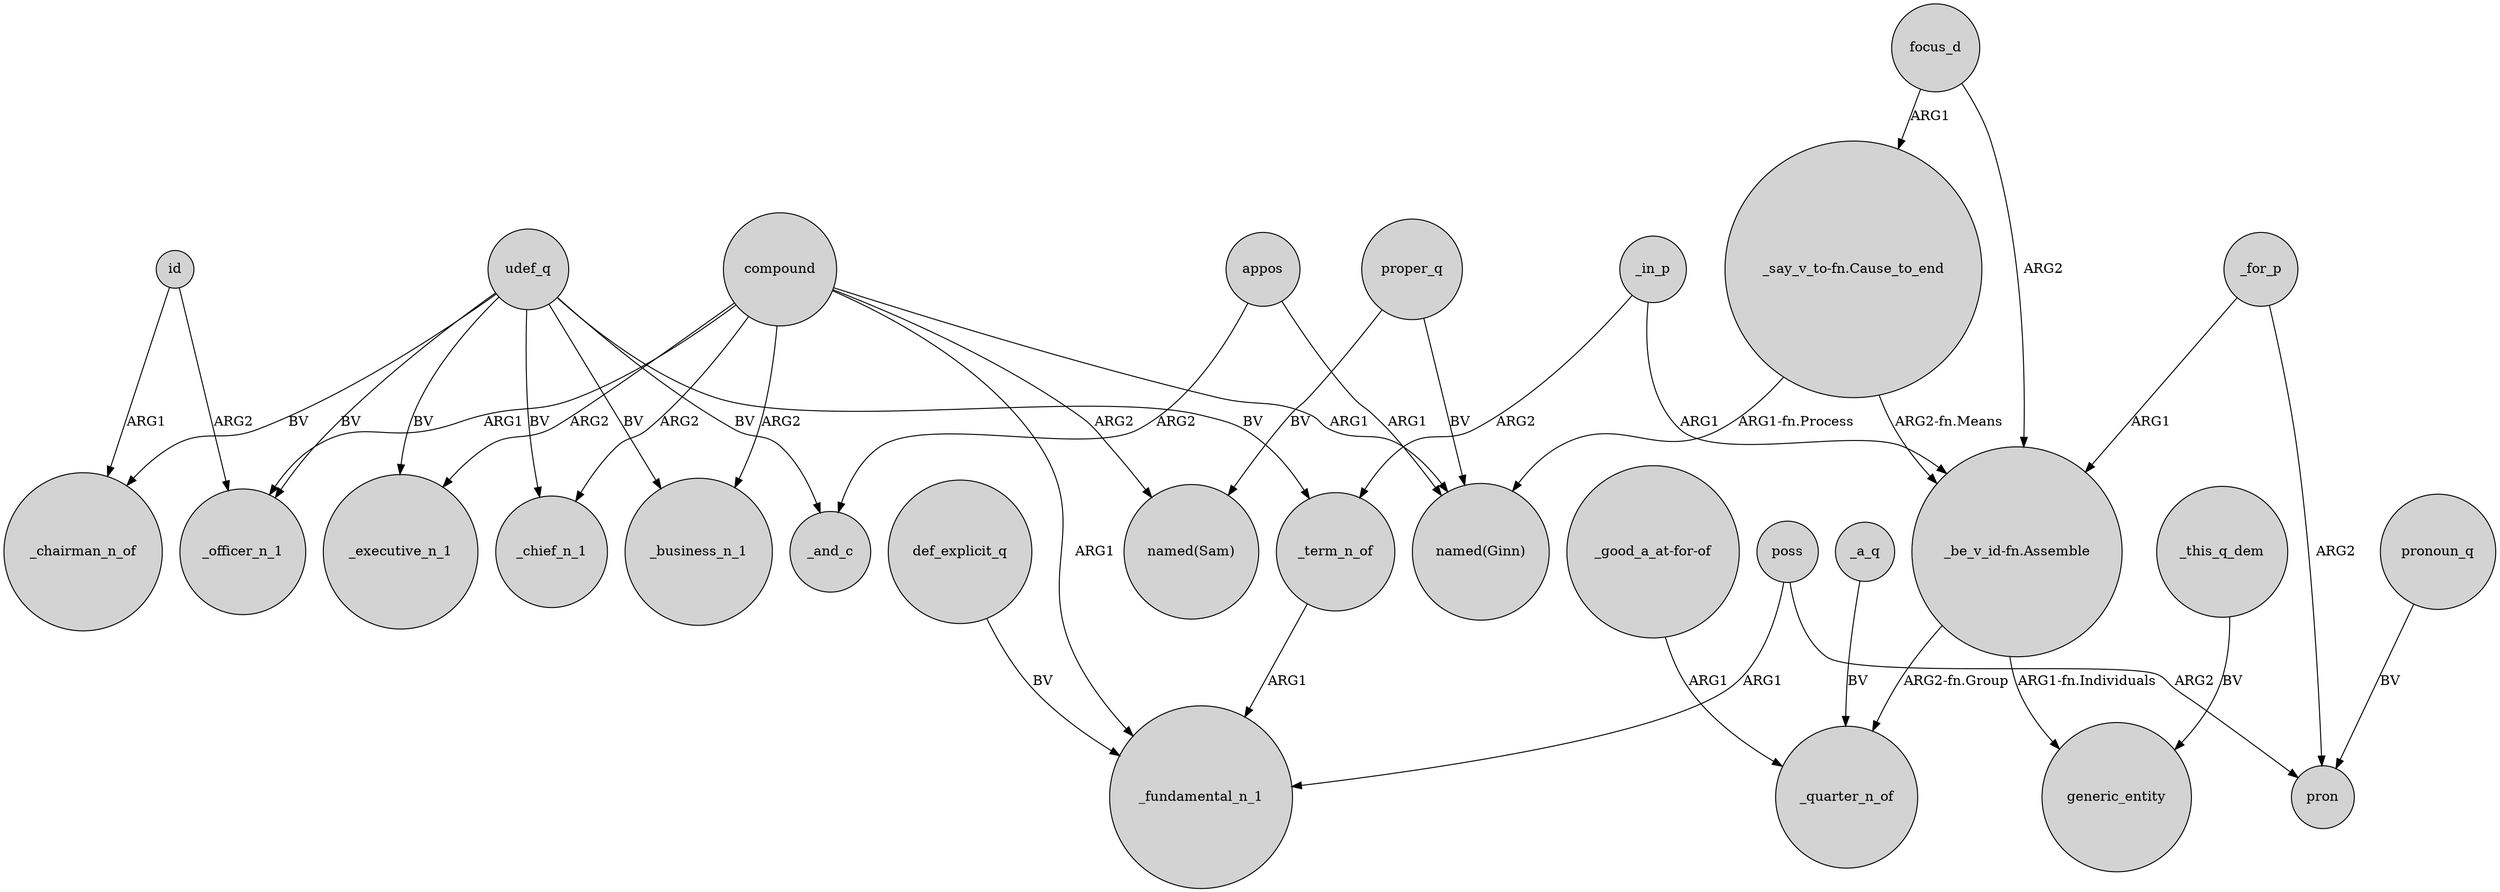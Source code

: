 digraph {
	node [shape=circle style=filled]
	id -> _chairman_n_of [label=ARG1]
	udef_q -> _term_n_of [label=BV]
	compound -> _chief_n_1 [label=ARG2]
	appos -> _and_c [label=ARG2]
	focus_d -> "_say_v_to-fn.Cause_to_end" [label=ARG1]
	udef_q -> _chairman_n_of [label=BV]
	udef_q -> _chief_n_1 [label=BV]
	poss -> _fundamental_n_1 [label=ARG1]
	_a_q -> _quarter_n_of [label=BV]
	"_say_v_to-fn.Cause_to_end" -> "named(Ginn)" [label="ARG1-fn.Process"]
	udef_q -> _and_c [label=BV]
	_for_p -> pron [label=ARG2]
	udef_q -> _business_n_1 [label=BV]
	compound -> "named(Ginn)" [label=ARG1]
	compound -> _fundamental_n_1 [label=ARG1]
	pronoun_q -> pron [label=BV]
	appos -> "named(Ginn)" [label=ARG1]
	poss -> pron [label=ARG2]
	udef_q -> _executive_n_1 [label=BV]
	_this_q_dem -> generic_entity [label=BV]
	focus_d -> "_be_v_id-fn.Assemble" [label=ARG2]
	"_good_a_at-for-of" -> _quarter_n_of [label=ARG1]
	proper_q -> "named(Ginn)" [label=BV]
	_term_n_of -> _fundamental_n_1 [label=ARG1]
	compound -> _officer_n_1 [label=ARG1]
	udef_q -> _officer_n_1 [label=BV]
	compound -> _business_n_1 [label=ARG2]
	"_be_v_id-fn.Assemble" -> _quarter_n_of [label="ARG2-fn.Group"]
	_in_p -> _term_n_of [label=ARG2]
	_for_p -> "_be_v_id-fn.Assemble" [label=ARG1]
	"_say_v_to-fn.Cause_to_end" -> "_be_v_id-fn.Assemble" [label="ARG2-fn.Means"]
	"_be_v_id-fn.Assemble" -> generic_entity [label="ARG1-fn.Individuals"]
	_in_p -> "_be_v_id-fn.Assemble" [label=ARG1]
	proper_q -> "named(Sam)" [label=BV]
	id -> _officer_n_1 [label=ARG2]
	def_explicit_q -> _fundamental_n_1 [label=BV]
	compound -> _executive_n_1 [label=ARG2]
	compound -> "named(Sam)" [label=ARG2]
}
